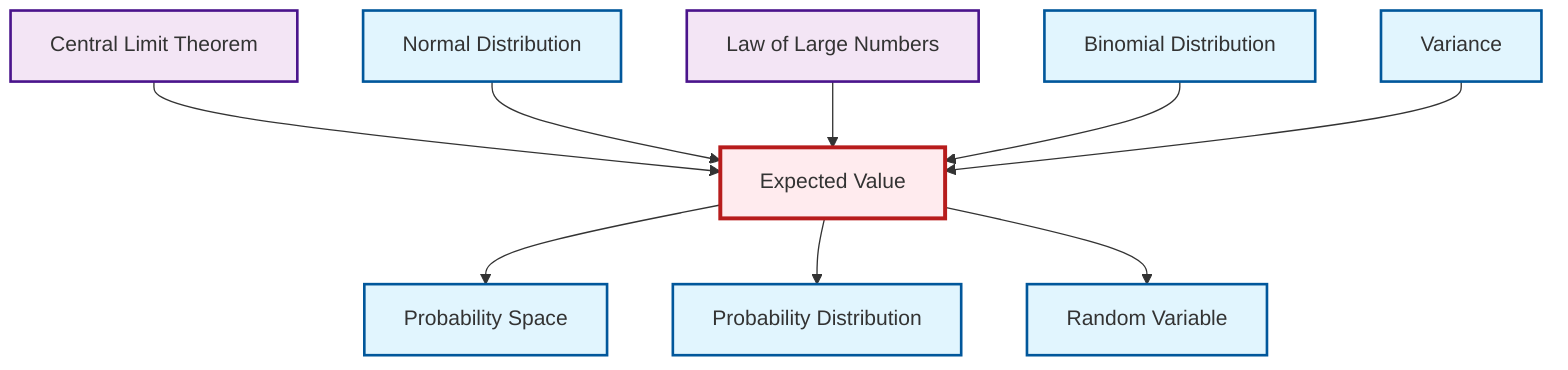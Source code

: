 graph TD
    classDef definition fill:#e1f5fe,stroke:#01579b,stroke-width:2px
    classDef theorem fill:#f3e5f5,stroke:#4a148c,stroke-width:2px
    classDef axiom fill:#fff3e0,stroke:#e65100,stroke-width:2px
    classDef example fill:#e8f5e9,stroke:#1b5e20,stroke-width:2px
    classDef current fill:#ffebee,stroke:#b71c1c,stroke-width:3px
    def-normal-distribution["Normal Distribution"]:::definition
    thm-central-limit["Central Limit Theorem"]:::theorem
    thm-law-of-large-numbers["Law of Large Numbers"]:::theorem
    def-random-variable["Random Variable"]:::definition
    def-variance["Variance"]:::definition
    def-probability-space["Probability Space"]:::definition
    def-expectation["Expected Value"]:::definition
    def-binomial-distribution["Binomial Distribution"]:::definition
    def-probability-distribution["Probability Distribution"]:::definition
    thm-central-limit --> def-expectation
    def-expectation --> def-probability-space
    def-normal-distribution --> def-expectation
    thm-law-of-large-numbers --> def-expectation
    def-binomial-distribution --> def-expectation
    def-variance --> def-expectation
    def-expectation --> def-probability-distribution
    def-expectation --> def-random-variable
    class def-expectation current